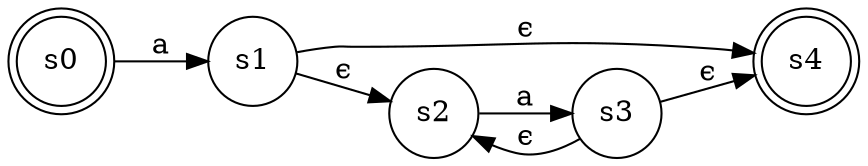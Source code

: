 digraph finite_state_machine {
	rankdir=LR size="8,5"
	node [shape=doublecircle]
	s0
	s4

	node [shape=circle]
	s0 -> s1 [label=a
]
	s1 -> s2 [label="ϵ
"]
	s1 -> s4 [label="ϵ
"]
	s2 -> s3 [label=a
]
	s3 -> s4 [label="ϵ
"]
	s3 -> s2 [label="ϵ
"]
}
